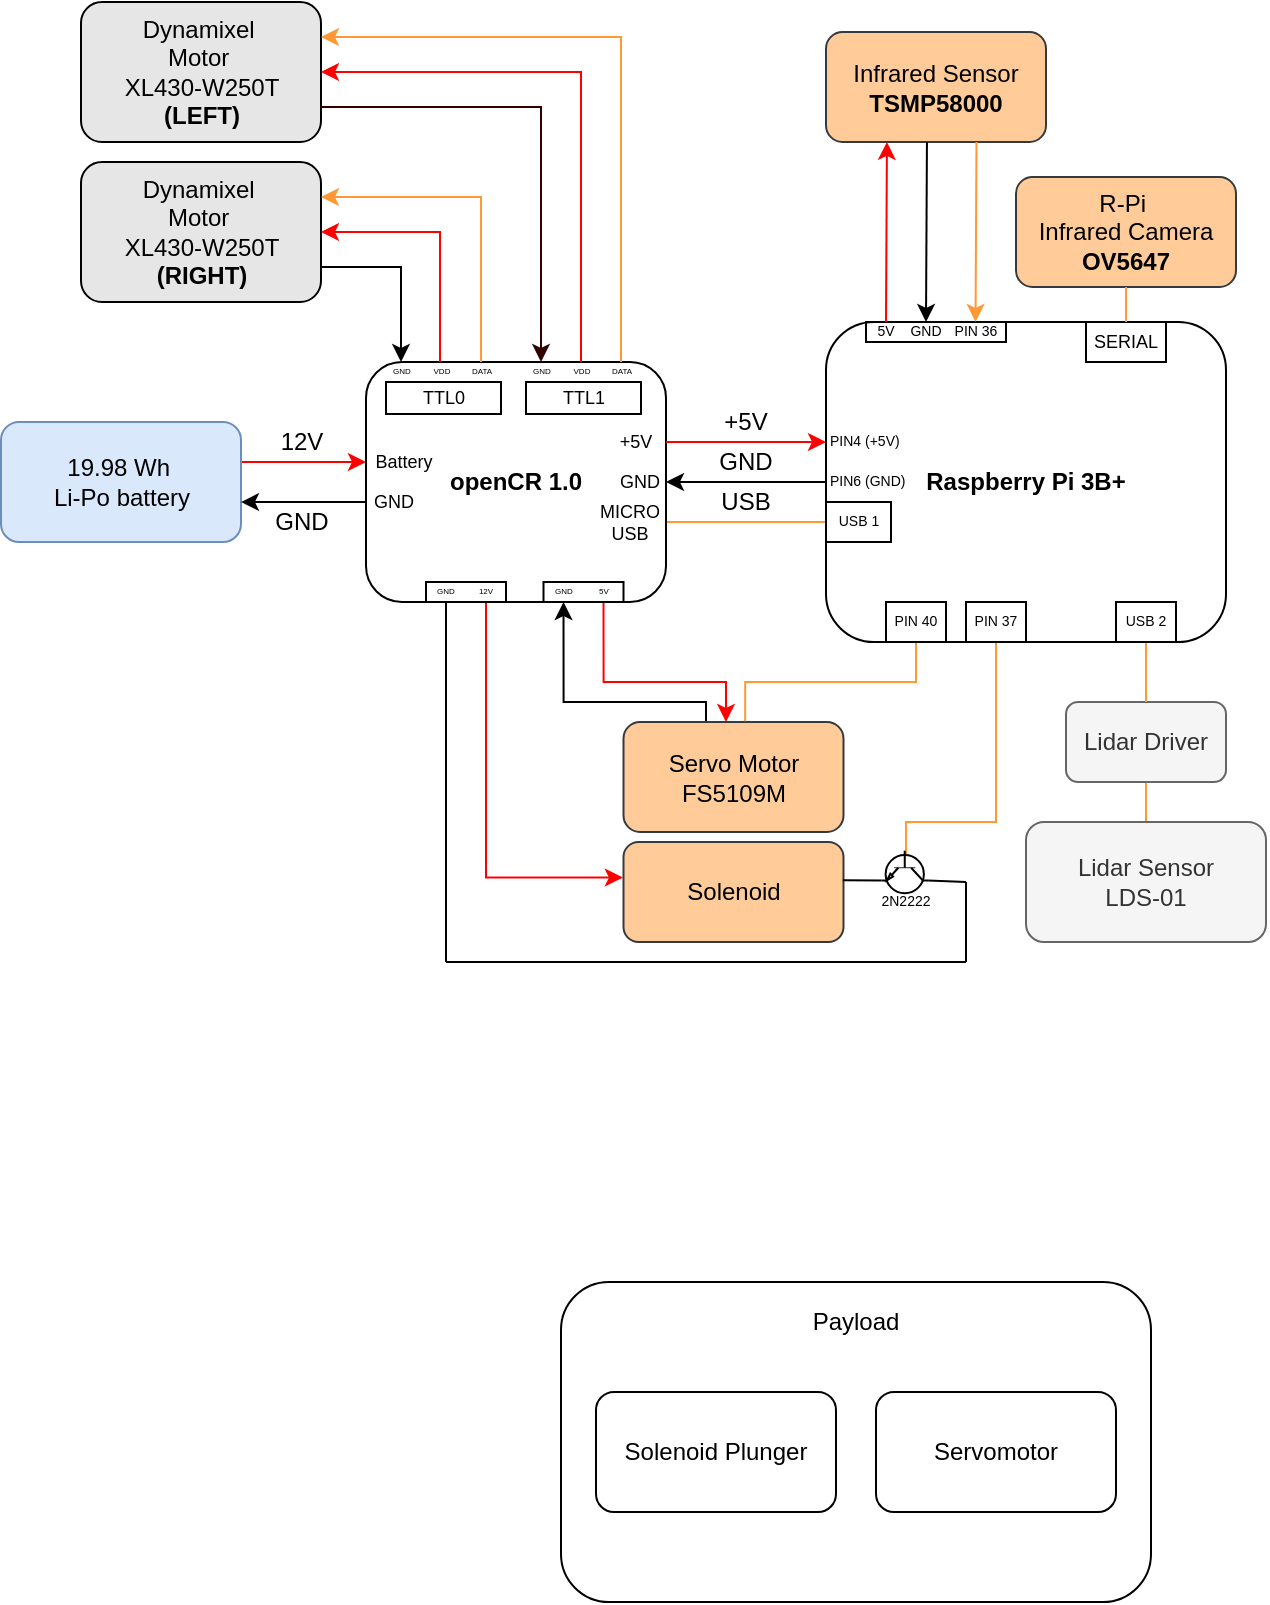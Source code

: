<mxfile version="12.7.8" type="github">
  <diagram id="C5RBs43oDa-KdzZeNtuy" name="Page-1">
    <mxGraphModel dx="1113" dy="664" grid="1" gridSize="10" guides="1" tooltips="1" connect="1" arrows="1" fold="1" page="1" pageScale="1" pageWidth="827" pageHeight="1169" math="0" shadow="0">
      <root>
        <mxCell id="WIyWlLk6GJQsqaUBKTNV-0" />
        <mxCell id="WIyWlLk6GJQsqaUBKTNV-1" parent="WIyWlLk6GJQsqaUBKTNV-0" />
        <mxCell id="-r63VeYMjiq5WX8LQAI8-0" value="&lt;b&gt;openCR 1.0&lt;/b&gt;" style="rounded=1;whiteSpace=wrap;html=1;" parent="WIyWlLk6GJQsqaUBKTNV-1" vertex="1">
          <mxGeometry x="210" y="260" width="150" height="120" as="geometry" />
        </mxCell>
        <mxCell id="C6u8oy-Dxv8HJUiQ6di3-22" style="edgeStyle=orthogonalEdgeStyle;rounded=0;orthogonalLoop=1;jettySize=auto;html=1;exitX=1;exitY=0.75;exitDx=0;exitDy=0;entryX=0.5;entryY=0;entryDx=0;entryDy=0;strokeColor=#000000;fontSize=4;fontColor=#000000;" edge="1" parent="WIyWlLk6GJQsqaUBKTNV-1" source="-r63VeYMjiq5WX8LQAI8-2" target="C6u8oy-Dxv8HJUiQ6di3-16">
          <mxGeometry relative="1" as="geometry">
            <Array as="points">
              <mxPoint x="227.5" y="213" />
            </Array>
          </mxGeometry>
        </mxCell>
        <mxCell id="-r63VeYMjiq5WX8LQAI8-2" value="Dynamixel&amp;nbsp;&lt;br&gt;Motor&amp;nbsp;&lt;br&gt;XL430-W250T&lt;br&gt;&lt;b&gt;(RIGHT)&lt;/b&gt;" style="rounded=1;whiteSpace=wrap;html=1;fillColor=#E6E6E6;" parent="WIyWlLk6GJQsqaUBKTNV-1" vertex="1">
          <mxGeometry x="67.5" y="160" width="120" height="70" as="geometry" />
        </mxCell>
        <mxCell id="C6u8oy-Dxv8HJUiQ6di3-27" style="edgeStyle=orthogonalEdgeStyle;rounded=0;orthogonalLoop=1;jettySize=auto;html=1;exitX=1;exitY=0.75;exitDx=0;exitDy=0;entryX=0.5;entryY=0;entryDx=0;entryDy=0;strokeColor=#330000;fontSize=4;fontColor=#000000;" edge="1" parent="WIyWlLk6GJQsqaUBKTNV-1" source="-r63VeYMjiq5WX8LQAI8-3" target="C6u8oy-Dxv8HJUiQ6di3-24">
          <mxGeometry relative="1" as="geometry" />
        </mxCell>
        <mxCell id="-r63VeYMjiq5WX8LQAI8-3" value="Dynamixel&amp;nbsp;&lt;br&gt;Motor&amp;nbsp;&lt;br&gt;XL430-W250T&lt;br&gt;&lt;b&gt;(LEFT)&lt;/b&gt;" style="rounded=1;whiteSpace=wrap;html=1;fillColor=#E6E6E6;" parent="WIyWlLk6GJQsqaUBKTNV-1" vertex="1">
          <mxGeometry x="67.5" y="80" width="120" height="70" as="geometry" />
        </mxCell>
        <mxCell id="-r63VeYMjiq5WX8LQAI8-6" style="edgeStyle=orthogonalEdgeStyle;rounded=0;orthogonalLoop=1;jettySize=auto;html=1;exitX=1;exitY=0.5;exitDx=0;exitDy=0;strokeColor=#FF0000;" parent="WIyWlLk6GJQsqaUBKTNV-1" source="-r63VeYMjiq5WX8LQAI8-5" target="-r63VeYMjiq5WX8LQAI8-0" edge="1">
          <mxGeometry relative="1" as="geometry">
            <Array as="points">
              <mxPoint x="147.5" y="310" />
            </Array>
          </mxGeometry>
        </mxCell>
        <mxCell id="-r63VeYMjiq5WX8LQAI8-5" value="19.98 Wh&amp;nbsp;&lt;br&gt;Li-Po battery" style="rounded=1;whiteSpace=wrap;html=1;fillColor=#dae8fc;strokeColor=#6c8ebf;" parent="WIyWlLk6GJQsqaUBKTNV-1" vertex="1">
          <mxGeometry x="27.5" y="290" width="120" height="60" as="geometry" />
        </mxCell>
        <mxCell id="-r63VeYMjiq5WX8LQAI8-7" value="12V" style="text;html=1;strokeColor=none;fillColor=none;align=center;verticalAlign=middle;whiteSpace=wrap;rounded=0;" parent="WIyWlLk6GJQsqaUBKTNV-1" vertex="1">
          <mxGeometry x="157.5" y="290" width="40" height="20" as="geometry" />
        </mxCell>
        <mxCell id="C6u8oy-Dxv8HJUiQ6di3-11" style="edgeStyle=orthogonalEdgeStyle;rounded=0;orthogonalLoop=1;jettySize=auto;html=1;exitX=0;exitY=0.75;exitDx=0;exitDy=0;strokeColor=#000000;fontSize=9;entryX=1;entryY=0.5;entryDx=0;entryDy=0;" edge="1" parent="WIyWlLk6GJQsqaUBKTNV-1" source="-r63VeYMjiq5WX8LQAI8-12" target="-r63VeYMjiq5WX8LQAI8-0">
          <mxGeometry relative="1" as="geometry">
            <mxPoint x="367.5" y="330" as="targetPoint" />
            <Array as="points">
              <mxPoint x="448" y="320" />
            </Array>
          </mxGeometry>
        </mxCell>
        <mxCell id="-r63VeYMjiq5WX8LQAI8-12" value="&lt;b&gt;Raspberry Pi 3B+&lt;/b&gt;" style="rounded=1;whiteSpace=wrap;html=1;perimeterSpacing=0;" parent="WIyWlLk6GJQsqaUBKTNV-1" vertex="1">
          <mxGeometry x="440" y="240" width="200" height="160" as="geometry" />
        </mxCell>
        <mxCell id="C6u8oy-Dxv8HJUiQ6di3-42" style="edgeStyle=orthogonalEdgeStyle;rounded=0;orthogonalLoop=1;jettySize=auto;html=1;entryX=0.5;entryY=0;entryDx=0;entryDy=0;strokeColor=#FF9933;fontSize=7;fontColor=#000000;startArrow=none;startFill=0;endArrow=none;endFill=0;" edge="1" parent="WIyWlLk6GJQsqaUBKTNV-1" source="-r63VeYMjiq5WX8LQAI8-14" target="-r63VeYMjiq5WX8LQAI8-16">
          <mxGeometry relative="1" as="geometry" />
        </mxCell>
        <mxCell id="-r63VeYMjiq5WX8LQAI8-14" value="Lidar Driver" style="rounded=1;whiteSpace=wrap;html=1;fillColor=#f5f5f5;strokeColor=#666666;fontColor=#333333;" parent="WIyWlLk6GJQsqaUBKTNV-1" vertex="1">
          <mxGeometry x="560" y="430" width="80" height="40" as="geometry" />
        </mxCell>
        <mxCell id="-r63VeYMjiq5WX8LQAI8-16" value="Lidar Sensor&lt;br&gt;LDS-01" style="rounded=1;whiteSpace=wrap;html=1;fillColor=#f5f5f5;strokeColor=#666666;fontColor=#333333;" parent="WIyWlLk6GJQsqaUBKTNV-1" vertex="1">
          <mxGeometry x="540.002" y="490" width="120" height="60" as="geometry" />
        </mxCell>
        <mxCell id="-r63VeYMjiq5WX8LQAI8-24" value="" style="rounded=1;whiteSpace=wrap;html=1;" parent="WIyWlLk6GJQsqaUBKTNV-1" vertex="1">
          <mxGeometry x="307.5" y="720" width="295" height="160" as="geometry" />
        </mxCell>
        <mxCell id="-r63VeYMjiq5WX8LQAI8-25" value="Payload" style="text;html=1;strokeColor=none;fillColor=none;align=center;verticalAlign=middle;whiteSpace=wrap;rounded=0;" parent="WIyWlLk6GJQsqaUBKTNV-1" vertex="1">
          <mxGeometry x="420" y="730" width="70" height="20" as="geometry" />
        </mxCell>
        <mxCell id="-r63VeYMjiq5WX8LQAI8-26" value="Solenoid Plunger" style="rounded=1;whiteSpace=wrap;html=1;" parent="WIyWlLk6GJQsqaUBKTNV-1" vertex="1">
          <mxGeometry x="325" y="775" width="120" height="60" as="geometry" />
        </mxCell>
        <mxCell id="-r63VeYMjiq5WX8LQAI8-27" value="Servomotor" style="rounded=1;whiteSpace=wrap;html=1;" parent="WIyWlLk6GJQsqaUBKTNV-1" vertex="1">
          <mxGeometry x="465" y="775" width="120" height="60" as="geometry" />
        </mxCell>
        <mxCell id="-r63VeYMjiq5WX8LQAI8-34" value="R-Pi&amp;nbsp;&lt;br&gt;Infrared Camera&lt;br&gt;&lt;b&gt;OV5647&lt;/b&gt;" style="rounded=1;whiteSpace=wrap;html=1;fillColor=#ffcc99;strokeColor=#36393d;" parent="WIyWlLk6GJQsqaUBKTNV-1" vertex="1">
          <mxGeometry x="535" y="167.5" width="110" height="55" as="geometry" />
        </mxCell>
        <mxCell id="C6u8oy-Dxv8HJUiQ6di3-1" value="" style="endArrow=classic;html=1;strokeColor=#000000;exitX=-0.001;exitY=0.583;exitDx=0;exitDy=0;exitPerimeter=0;entryX=1;entryY=0.667;entryDx=0;entryDy=0;entryPerimeter=0;" edge="1" parent="WIyWlLk6GJQsqaUBKTNV-1" source="-r63VeYMjiq5WX8LQAI8-0" target="-r63VeYMjiq5WX8LQAI8-5">
          <mxGeometry width="50" height="50" relative="1" as="geometry">
            <mxPoint x="227.5" y="320" as="sourcePoint" />
            <mxPoint x="147.5" y="335" as="targetPoint" />
          </mxGeometry>
        </mxCell>
        <mxCell id="C6u8oy-Dxv8HJUiQ6di3-3" value="GND" style="text;html=1;strokeColor=none;fillColor=none;align=center;verticalAlign=middle;whiteSpace=wrap;rounded=0;" vertex="1" parent="WIyWlLk6GJQsqaUBKTNV-1">
          <mxGeometry x="157.5" y="330" width="40" height="20" as="geometry" />
        </mxCell>
        <mxCell id="C6u8oy-Dxv8HJUiQ6di3-4" value="TTL0" style="text;html=1;strokeColor=#000000;fillColor=none;align=center;verticalAlign=middle;whiteSpace=wrap;rounded=0;fontSize=9;" vertex="1" parent="WIyWlLk6GJQsqaUBKTNV-1">
          <mxGeometry x="220" y="270" width="57.5" height="16" as="geometry" />
        </mxCell>
        <mxCell id="C6u8oy-Dxv8HJUiQ6di3-6" value="Battery" style="text;html=1;strokeColor=none;fillColor=none;align=center;verticalAlign=middle;whiteSpace=wrap;rounded=0;fontSize=9;" vertex="1" parent="WIyWlLk6GJQsqaUBKTNV-1">
          <mxGeometry x="210" y="300" width="37.5" height="20" as="geometry" />
        </mxCell>
        <mxCell id="C6u8oy-Dxv8HJUiQ6di3-7" value="GND" style="text;html=1;strokeColor=none;fillColor=none;align=center;verticalAlign=middle;whiteSpace=wrap;rounded=0;fontSize=9;" vertex="1" parent="WIyWlLk6GJQsqaUBKTNV-1">
          <mxGeometry x="210" y="320" width="27.5" height="20" as="geometry" />
        </mxCell>
        <mxCell id="C6u8oy-Dxv8HJUiQ6di3-8" value="GND" style="text;html=1;strokeColor=none;fillColor=none;align=center;verticalAlign=middle;whiteSpace=wrap;rounded=0;fontSize=9;" vertex="1" parent="WIyWlLk6GJQsqaUBKTNV-1">
          <mxGeometry x="332.5" y="310" width="27.5" height="20" as="geometry" />
        </mxCell>
        <mxCell id="C6u8oy-Dxv8HJUiQ6di3-9" value="+5V" style="text;html=1;strokeColor=none;fillColor=none;align=center;verticalAlign=middle;whiteSpace=wrap;rounded=0;fontSize=9;" vertex="1" parent="WIyWlLk6GJQsqaUBKTNV-1">
          <mxGeometry x="330" y="290" width="30" height="20" as="geometry" />
        </mxCell>
        <mxCell id="C6u8oy-Dxv8HJUiQ6di3-10" value="" style="endArrow=classic;html=1;strokeColor=#FF0000;fontSize=9;fontColor=#FF0000;exitX=1;exitY=0.5;exitDx=0;exitDy=0;entryX=0;entryY=0.5;entryDx=0;entryDy=0;" edge="1" parent="WIyWlLk6GJQsqaUBKTNV-1" source="C6u8oy-Dxv8HJUiQ6di3-9" target="C6u8oy-Dxv8HJUiQ6di3-37">
          <mxGeometry width="50" height="50" relative="1" as="geometry">
            <mxPoint x="367.5" y="311" as="sourcePoint" />
            <mxPoint x="448" y="301" as="targetPoint" />
          </mxGeometry>
        </mxCell>
        <mxCell id="C6u8oy-Dxv8HJUiQ6di3-14" value="+5V" style="text;html=1;strokeColor=none;fillColor=none;align=center;verticalAlign=middle;whiteSpace=wrap;rounded=0;" vertex="1" parent="WIyWlLk6GJQsqaUBKTNV-1">
          <mxGeometry x="380" y="280" width="40" height="20" as="geometry" />
        </mxCell>
        <mxCell id="C6u8oy-Dxv8HJUiQ6di3-15" value="GND" style="text;html=1;strokeColor=none;fillColor=none;align=center;verticalAlign=middle;whiteSpace=wrap;rounded=0;" vertex="1" parent="WIyWlLk6GJQsqaUBKTNV-1">
          <mxGeometry x="380" y="300" width="40" height="20" as="geometry" />
        </mxCell>
        <mxCell id="C6u8oy-Dxv8HJUiQ6di3-16" value="GND" style="text;html=1;strokeColor=none;fillColor=none;align=center;verticalAlign=middle;whiteSpace=wrap;rounded=0;fontSize=4;fontColor=#000000;" vertex="1" parent="WIyWlLk6GJQsqaUBKTNV-1">
          <mxGeometry x="217.5" y="260" width="20" height="10" as="geometry" />
        </mxCell>
        <mxCell id="C6u8oy-Dxv8HJUiQ6di3-17" value="VDD" style="text;html=1;strokeColor=none;fillColor=none;align=center;verticalAlign=middle;whiteSpace=wrap;rounded=0;fontSize=4;fontColor=#000000;" vertex="1" parent="WIyWlLk6GJQsqaUBKTNV-1">
          <mxGeometry x="237.5" y="260" width="20" height="10" as="geometry" />
        </mxCell>
        <mxCell id="C6u8oy-Dxv8HJUiQ6di3-20" style="edgeStyle=orthogonalEdgeStyle;rounded=0;orthogonalLoop=1;jettySize=auto;html=1;entryX=1;entryY=0.5;entryDx=0;entryDy=0;strokeColor=#FF0000;fontSize=4;fontColor=#000000;" edge="1" parent="WIyWlLk6GJQsqaUBKTNV-1" target="-r63VeYMjiq5WX8LQAI8-2">
          <mxGeometry relative="1" as="geometry">
            <mxPoint x="247" y="260" as="sourcePoint" />
            <Array as="points">
              <mxPoint x="247.5" y="195" />
            </Array>
          </mxGeometry>
        </mxCell>
        <mxCell id="C6u8oy-Dxv8HJUiQ6di3-21" style="edgeStyle=orthogonalEdgeStyle;rounded=0;orthogonalLoop=1;jettySize=auto;html=1;entryX=1;entryY=0.25;entryDx=0;entryDy=0;strokeColor=#FF9933;fontSize=4;fontColor=#000000;exitX=0.5;exitY=0;exitDx=0;exitDy=0;" edge="1" parent="WIyWlLk6GJQsqaUBKTNV-1" source="C6u8oy-Dxv8HJUiQ6di3-18" target="-r63VeYMjiq5WX8LQAI8-2">
          <mxGeometry relative="1" as="geometry">
            <Array as="points">
              <mxPoint x="267" y="178" />
            </Array>
          </mxGeometry>
        </mxCell>
        <mxCell id="C6u8oy-Dxv8HJUiQ6di3-18" value="DATA" style="text;html=1;strokeColor=none;fillColor=none;align=center;verticalAlign=middle;whiteSpace=wrap;rounded=0;fontSize=4;fontColor=#000000;" vertex="1" parent="WIyWlLk6GJQsqaUBKTNV-1">
          <mxGeometry x="257.5" y="260" width="20" height="10" as="geometry" />
        </mxCell>
        <mxCell id="C6u8oy-Dxv8HJUiQ6di3-23" value="TTL1" style="text;html=1;strokeColor=#000000;fillColor=none;align=center;verticalAlign=middle;whiteSpace=wrap;rounded=0;fontSize=9;" vertex="1" parent="WIyWlLk6GJQsqaUBKTNV-1">
          <mxGeometry x="290" y="270" width="57.5" height="16" as="geometry" />
        </mxCell>
        <mxCell id="C6u8oy-Dxv8HJUiQ6di3-24" value="GND" style="text;html=1;strokeColor=none;fillColor=none;align=center;verticalAlign=middle;whiteSpace=wrap;rounded=0;fontSize=4;fontColor=#000000;" vertex="1" parent="WIyWlLk6GJQsqaUBKTNV-1">
          <mxGeometry x="287.5" y="260" width="20" height="10" as="geometry" />
        </mxCell>
        <mxCell id="C6u8oy-Dxv8HJUiQ6di3-28" style="edgeStyle=orthogonalEdgeStyle;rounded=0;orthogonalLoop=1;jettySize=auto;html=1;exitX=0.5;exitY=0;exitDx=0;exitDy=0;entryX=1;entryY=0.5;entryDx=0;entryDy=0;strokeColor=#FF0000;fontSize=4;fontColor=#000000;" edge="1" parent="WIyWlLk6GJQsqaUBKTNV-1" source="C6u8oy-Dxv8HJUiQ6di3-25" target="-r63VeYMjiq5WX8LQAI8-3">
          <mxGeometry relative="1" as="geometry" />
        </mxCell>
        <mxCell id="C6u8oy-Dxv8HJUiQ6di3-25" value="VDD" style="text;html=1;strokeColor=none;fillColor=none;align=center;verticalAlign=middle;whiteSpace=wrap;rounded=0;fontSize=4;fontColor=#000000;" vertex="1" parent="WIyWlLk6GJQsqaUBKTNV-1">
          <mxGeometry x="307.5" y="260" width="20" height="10" as="geometry" />
        </mxCell>
        <mxCell id="C6u8oy-Dxv8HJUiQ6di3-29" style="edgeStyle=orthogonalEdgeStyle;rounded=0;orthogonalLoop=1;jettySize=auto;html=1;exitX=0.5;exitY=0;exitDx=0;exitDy=0;entryX=1;entryY=0.25;entryDx=0;entryDy=0;strokeColor=#FF9933;fontSize=4;fontColor=#000000;" edge="1" parent="WIyWlLk6GJQsqaUBKTNV-1" source="C6u8oy-Dxv8HJUiQ6di3-26" target="-r63VeYMjiq5WX8LQAI8-3">
          <mxGeometry relative="1" as="geometry" />
        </mxCell>
        <mxCell id="C6u8oy-Dxv8HJUiQ6di3-26" value="DATA" style="text;html=1;strokeColor=none;fillColor=none;align=center;verticalAlign=middle;whiteSpace=wrap;rounded=0;fontSize=4;fontColor=#000000;" vertex="1" parent="WIyWlLk6GJQsqaUBKTNV-1">
          <mxGeometry x="327.5" y="260" width="20" height="10" as="geometry" />
        </mxCell>
        <mxCell id="C6u8oy-Dxv8HJUiQ6di3-30" value="" style="endArrow=none;html=1;strokeColor=#FF9933;fontSize=4;fontColor=#000000;exitX=1.003;exitY=0.667;exitDx=0;exitDy=0;exitPerimeter=0;fillColor=#ffcc99;entryX=0;entryY=0.5;entryDx=0;entryDy=0;" edge="1" parent="WIyWlLk6GJQsqaUBKTNV-1" source="-r63VeYMjiq5WX8LQAI8-0" target="C6u8oy-Dxv8HJUiQ6di3-44">
          <mxGeometry width="50" height="50" relative="1" as="geometry">
            <mxPoint x="370" y="350" as="sourcePoint" />
            <mxPoint x="448" y="340" as="targetPoint" />
            <Array as="points">
              <mxPoint x="410" y="340" />
            </Array>
          </mxGeometry>
        </mxCell>
        <mxCell id="C6u8oy-Dxv8HJUiQ6di3-31" value="USB" style="text;html=1;strokeColor=none;fillColor=none;align=center;verticalAlign=middle;whiteSpace=wrap;rounded=0;" vertex="1" parent="WIyWlLk6GJQsqaUBKTNV-1">
          <mxGeometry x="380" y="320" width="40" height="20" as="geometry" />
        </mxCell>
        <mxCell id="C6u8oy-Dxv8HJUiQ6di3-33" value="MICRO&lt;br&gt;USB" style="text;html=1;strokeColor=none;fillColor=none;align=center;verticalAlign=middle;whiteSpace=wrap;rounded=0;fontSize=9;" vertex="1" parent="WIyWlLk6GJQsqaUBKTNV-1">
          <mxGeometry x="322.5" y="330" width="37.5" height="20" as="geometry" />
        </mxCell>
        <mxCell id="C6u8oy-Dxv8HJUiQ6di3-34" value="USB 1" style="text;html=1;strokeColor=none;fillColor=none;align=center;verticalAlign=middle;whiteSpace=wrap;rounded=0;fontSize=7;" vertex="1" parent="WIyWlLk6GJQsqaUBKTNV-1">
          <mxGeometry x="440" y="330" width="32.5" height="20" as="geometry" />
        </mxCell>
        <mxCell id="C6u8oy-Dxv8HJUiQ6di3-36" value="PIN6 (GND)" style="text;html=1;strokeColor=none;fillColor=none;align=left;verticalAlign=middle;whiteSpace=wrap;rounded=0;fontSize=7;" vertex="1" parent="WIyWlLk6GJQsqaUBKTNV-1">
          <mxGeometry x="440" y="310" width="42.5" height="20" as="geometry" />
        </mxCell>
        <mxCell id="C6u8oy-Dxv8HJUiQ6di3-37" value="PIN4 (+5V)" style="text;html=1;strokeColor=none;fillColor=none;align=left;verticalAlign=middle;whiteSpace=wrap;rounded=0;fontSize=7;" vertex="1" parent="WIyWlLk6GJQsqaUBKTNV-1">
          <mxGeometry x="440" y="290" width="42.5" height="20" as="geometry" />
        </mxCell>
        <mxCell id="C6u8oy-Dxv8HJUiQ6di3-38" value="SERIAL" style="text;html=1;strokeColor=#000000;fillColor=none;align=center;verticalAlign=middle;whiteSpace=wrap;rounded=0;fontSize=9;" vertex="1" parent="WIyWlLk6GJQsqaUBKTNV-1">
          <mxGeometry x="570" y="240" width="40" height="20" as="geometry" />
        </mxCell>
        <mxCell id="C6u8oy-Dxv8HJUiQ6di3-48" style="edgeStyle=orthogonalEdgeStyle;rounded=0;orthogonalLoop=1;jettySize=auto;html=1;exitX=0.5;exitY=1;exitDx=0;exitDy=0;entryX=0.5;entryY=0;entryDx=0;entryDy=0;startArrow=none;startFill=0;endArrow=none;endFill=0;strokeColor=#FF9933;fontSize=7;fontColor=#000000;" edge="1" parent="WIyWlLk6GJQsqaUBKTNV-1" source="C6u8oy-Dxv8HJUiQ6di3-40" target="-r63VeYMjiq5WX8LQAI8-14">
          <mxGeometry relative="1" as="geometry" />
        </mxCell>
        <mxCell id="C6u8oy-Dxv8HJUiQ6di3-40" value="USB 2" style="text;html=1;strokeColor=#000000;fillColor=none;align=center;verticalAlign=middle;whiteSpace=wrap;rounded=0;fontSize=7;" vertex="1" parent="WIyWlLk6GJQsqaUBKTNV-1">
          <mxGeometry x="585" y="380" width="30" height="20" as="geometry" />
        </mxCell>
        <mxCell id="C6u8oy-Dxv8HJUiQ6di3-44" value="" style="rounded=0;whiteSpace=wrap;html=1;strokeColor=#000000;fillColor=none;fontSize=7;fontColor=#000000;verticalAlign=bottom;" vertex="1" parent="WIyWlLk6GJQsqaUBKTNV-1">
          <mxGeometry x="440" y="330" width="32.5" height="20" as="geometry" />
        </mxCell>
        <mxCell id="C6u8oy-Dxv8HJUiQ6di3-54" style="edgeStyle=orthogonalEdgeStyle;rounded=0;orthogonalLoop=1;jettySize=auto;html=1;exitX=0.25;exitY=0;exitDx=0;exitDy=0;entryX=0.5;entryY=1;entryDx=0;entryDy=0;startArrow=none;startFill=0;endArrow=classic;endFill=1;strokeColor=#000000;fontSize=7;fontColor=#000000;" edge="1" parent="WIyWlLk6GJQsqaUBKTNV-1" source="C6u8oy-Dxv8HJUiQ6di3-50" target="C6u8oy-Dxv8HJUiQ6di3-52">
          <mxGeometry relative="1" as="geometry">
            <Array as="points">
              <mxPoint x="380" y="450" />
              <mxPoint x="380" y="430" />
              <mxPoint x="309" y="430" />
            </Array>
          </mxGeometry>
        </mxCell>
        <mxCell id="C6u8oy-Dxv8HJUiQ6di3-55" style="edgeStyle=orthogonalEdgeStyle;rounded=0;orthogonalLoop=1;jettySize=auto;html=1;entryX=0.5;entryY=1;entryDx=0;entryDy=0;startArrow=classic;startFill=1;endArrow=none;endFill=0;strokeColor=#FF0000;fontSize=7;fontColor=#000000;" edge="1" parent="WIyWlLk6GJQsqaUBKTNV-1" source="C6u8oy-Dxv8HJUiQ6di3-50" target="C6u8oy-Dxv8HJUiQ6di3-53">
          <mxGeometry relative="1" as="geometry">
            <Array as="points">
              <mxPoint x="390" y="420" />
              <mxPoint x="329" y="420" />
            </Array>
          </mxGeometry>
        </mxCell>
        <mxCell id="C6u8oy-Dxv8HJUiQ6di3-50" value="Servo Motor&lt;br&gt;FS5109M" style="rounded=1;whiteSpace=wrap;html=1;fillColor=#ffcc99;strokeColor=#36393d;" vertex="1" parent="WIyWlLk6GJQsqaUBKTNV-1">
          <mxGeometry x="338.75" y="440" width="110" height="55" as="geometry" />
        </mxCell>
        <mxCell id="C6u8oy-Dxv8HJUiQ6di3-51" value="" style="rounded=0;whiteSpace=wrap;html=1;strokeColor=#000000;fillColor=none;fontSize=7;fontColor=#000000;verticalAlign=bottom;" vertex="1" parent="WIyWlLk6GJQsqaUBKTNV-1">
          <mxGeometry x="298.75" y="370" width="40" height="10" as="geometry" />
        </mxCell>
        <mxCell id="C6u8oy-Dxv8HJUiQ6di3-52" value="GND" style="text;html=1;strokeColor=none;fillColor=none;align=center;verticalAlign=middle;whiteSpace=wrap;rounded=0;fontSize=4;fontColor=#000000;" vertex="1" parent="WIyWlLk6GJQsqaUBKTNV-1">
          <mxGeometry x="298.75" y="370" width="20" height="10" as="geometry" />
        </mxCell>
        <mxCell id="C6u8oy-Dxv8HJUiQ6di3-53" value="5V" style="text;html=1;strokeColor=none;fillColor=none;align=center;verticalAlign=middle;whiteSpace=wrap;rounded=0;fontSize=4;fontColor=#000000;" vertex="1" parent="WIyWlLk6GJQsqaUBKTNV-1">
          <mxGeometry x="318.75" y="370" width="20" height="10" as="geometry" />
        </mxCell>
        <mxCell id="C6u8oy-Dxv8HJUiQ6di3-58" style="edgeStyle=orthogonalEdgeStyle;rounded=0;orthogonalLoop=1;jettySize=auto;html=1;exitX=0.5;exitY=1;exitDx=0;exitDy=0;entryX=0.553;entryY=-0.007;entryDx=0;entryDy=0;entryPerimeter=0;startArrow=none;startFill=0;endArrow=none;endFill=0;strokeColor=#FF9933;fontSize=7;fontColor=#000000;" edge="1" parent="WIyWlLk6GJQsqaUBKTNV-1" source="C6u8oy-Dxv8HJUiQ6di3-57" target="C6u8oy-Dxv8HJUiQ6di3-50">
          <mxGeometry relative="1" as="geometry">
            <Array as="points">
              <mxPoint x="485" y="420" />
              <mxPoint x="400" y="420" />
            </Array>
          </mxGeometry>
        </mxCell>
        <mxCell id="C6u8oy-Dxv8HJUiQ6di3-57" value="PIN 40" style="text;html=1;strokeColor=#000000;fillColor=none;align=center;verticalAlign=middle;whiteSpace=wrap;rounded=0;fontSize=7;" vertex="1" parent="WIyWlLk6GJQsqaUBKTNV-1">
          <mxGeometry x="470" y="380" width="30" height="20" as="geometry" />
        </mxCell>
        <mxCell id="C6u8oy-Dxv8HJUiQ6di3-68" style="edgeStyle=orthogonalEdgeStyle;rounded=0;orthogonalLoop=1;jettySize=auto;html=1;exitX=0.5;exitY=1;exitDx=0;exitDy=0;startArrow=none;startFill=0;endArrow=none;endFill=0;strokeColor=#FF9933;fontSize=7;fontColor=#000000;entryX=0;entryY=0.5;entryDx=0;entryDy=0;entryPerimeter=0;" edge="1" parent="WIyWlLk6GJQsqaUBKTNV-1" source="C6u8oy-Dxv8HJUiQ6di3-59" target="C6u8oy-Dxv8HJUiQ6di3-75">
          <mxGeometry relative="1" as="geometry">
            <mxPoint x="490" y="540" as="targetPoint" />
            <Array as="points">
              <mxPoint x="525" y="490" />
              <mxPoint x="480" y="490" />
              <mxPoint x="480" y="525" />
              <mxPoint x="479" y="525" />
            </Array>
          </mxGeometry>
        </mxCell>
        <mxCell id="C6u8oy-Dxv8HJUiQ6di3-59" value="PIN 37" style="text;html=1;strokeColor=#000000;fillColor=none;align=center;verticalAlign=middle;whiteSpace=wrap;rounded=0;fontSize=7;" vertex="1" parent="WIyWlLk6GJQsqaUBKTNV-1">
          <mxGeometry x="510" y="380" width="30" height="20" as="geometry" />
        </mxCell>
        <mxCell id="C6u8oy-Dxv8HJUiQ6di3-60" value="GND" style="text;html=1;strokeColor=none;fillColor=none;align=center;verticalAlign=middle;whiteSpace=wrap;rounded=0;fontSize=4;fontColor=#000000;" vertex="1" parent="WIyWlLk6GJQsqaUBKTNV-1">
          <mxGeometry x="240" y="370" width="20" height="10" as="geometry" />
        </mxCell>
        <mxCell id="C6u8oy-Dxv8HJUiQ6di3-61" value="12V" style="text;html=1;strokeColor=none;fillColor=none;align=center;verticalAlign=middle;whiteSpace=wrap;rounded=0;fontSize=4;fontColor=#000000;" vertex="1" parent="WIyWlLk6GJQsqaUBKTNV-1">
          <mxGeometry x="260" y="370" width="20" height="10" as="geometry" />
        </mxCell>
        <mxCell id="C6u8oy-Dxv8HJUiQ6di3-67" style="edgeStyle=orthogonalEdgeStyle;rounded=0;orthogonalLoop=1;jettySize=auto;html=1;exitX=0.75;exitY=1;exitDx=0;exitDy=0;entryX=-0.003;entryY=0.356;entryDx=0;entryDy=0;entryPerimeter=0;startArrow=none;startFill=0;endArrow=classic;endFill=1;strokeColor=#FF0000;fontSize=7;fontColor=#000000;" edge="1" parent="WIyWlLk6GJQsqaUBKTNV-1" source="C6u8oy-Dxv8HJUiQ6di3-62" target="C6u8oy-Dxv8HJUiQ6di3-65">
          <mxGeometry relative="1" as="geometry" />
        </mxCell>
        <mxCell id="C6u8oy-Dxv8HJUiQ6di3-62" value="" style="rounded=0;whiteSpace=wrap;html=1;strokeColor=#000000;fillColor=none;fontSize=7;fontColor=#000000;align=left;" vertex="1" parent="WIyWlLk6GJQsqaUBKTNV-1">
          <mxGeometry x="240" y="370" width="40" height="10" as="geometry" />
        </mxCell>
        <mxCell id="C6u8oy-Dxv8HJUiQ6di3-65" value="Solenoid" style="rounded=1;whiteSpace=wrap;html=1;fillColor=#ffcc99;strokeColor=#36393d;" vertex="1" parent="WIyWlLk6GJQsqaUBKTNV-1">
          <mxGeometry x="338.75" y="500" width="110" height="50" as="geometry" />
        </mxCell>
        <mxCell id="C6u8oy-Dxv8HJUiQ6di3-73" value="" style="endArrow=none;html=1;strokeColor=#000000;fontSize=7;fontColor=#000000;entryX=0.25;entryY=1;entryDx=0;entryDy=0;" edge="1" parent="WIyWlLk6GJQsqaUBKTNV-1" target="C6u8oy-Dxv8HJUiQ6di3-62">
          <mxGeometry width="50" height="50" relative="1" as="geometry">
            <mxPoint x="250" y="560" as="sourcePoint" />
            <mxPoint x="267.5" y="430" as="targetPoint" />
          </mxGeometry>
        </mxCell>
        <mxCell id="C6u8oy-Dxv8HJUiQ6di3-75" value="" style="verticalLabelPosition=bottom;shadow=0;dashed=0;align=center;html=1;verticalAlign=top;shape=mxgraph.electrical.transistors.npn_transistor_1;rotation=90;" vertex="1" parent="WIyWlLk6GJQsqaUBKTNV-1">
          <mxGeometry x="468.75" y="500" width="21.25" height="30" as="geometry" />
        </mxCell>
        <mxCell id="C6u8oy-Dxv8HJUiQ6di3-78" value="" style="endArrow=none;html=1;strokeColor=#000000;fontSize=7;fontColor=#000000;" edge="1" parent="WIyWlLk6GJQsqaUBKTNV-1">
          <mxGeometry width="50" height="50" relative="1" as="geometry">
            <mxPoint x="250" y="560" as="sourcePoint" />
            <mxPoint x="510" y="560" as="targetPoint" />
            <Array as="points">
              <mxPoint x="380" y="560" />
            </Array>
          </mxGeometry>
        </mxCell>
        <mxCell id="C6u8oy-Dxv8HJUiQ6di3-79" value="" style="endArrow=none;html=1;strokeColor=#000000;fontSize=7;fontColor=#000000;" edge="1" parent="WIyWlLk6GJQsqaUBKTNV-1">
          <mxGeometry width="50" height="50" relative="1" as="geometry">
            <mxPoint x="510" y="560" as="sourcePoint" />
            <mxPoint x="510" y="520" as="targetPoint" />
          </mxGeometry>
        </mxCell>
        <mxCell id="C6u8oy-Dxv8HJUiQ6di3-81" value="" style="endArrow=none;html=1;strokeColor=#000000;fontSize=7;fontColor=#000000;exitX=0.997;exitY=0.383;exitDx=0;exitDy=0;exitPerimeter=0;entryX=0.7;entryY=1;entryDx=0;entryDy=0;entryPerimeter=0;" edge="1" parent="WIyWlLk6GJQsqaUBKTNV-1" source="C6u8oy-Dxv8HJUiQ6di3-65" target="C6u8oy-Dxv8HJUiQ6di3-75">
          <mxGeometry width="50" height="50" relative="1" as="geometry">
            <mxPoint x="452.283" y="547.62" as="sourcePoint" />
            <mxPoint x="470.22" y="547.37" as="targetPoint" />
          </mxGeometry>
        </mxCell>
        <mxCell id="C6u8oy-Dxv8HJUiQ6di3-84" value="" style="endArrow=none;html=1;strokeColor=#000000;fontSize=7;fontColor=#000000;exitX=0.7;exitY=0;exitDx=0;exitDy=0;exitPerimeter=0;" edge="1" parent="WIyWlLk6GJQsqaUBKTNV-1" source="C6u8oy-Dxv8HJUiQ6di3-75">
          <mxGeometry width="50" height="50" relative="1" as="geometry">
            <mxPoint x="430" y="530" as="sourcePoint" />
            <mxPoint x="510" y="520" as="targetPoint" />
          </mxGeometry>
        </mxCell>
        <mxCell id="C6u8oy-Dxv8HJUiQ6di3-85" value="2N2222" style="text;html=1;strokeColor=none;fillColor=none;align=center;verticalAlign=middle;whiteSpace=wrap;rounded=0;fontSize=7;fontColor=#000000;" vertex="1" parent="WIyWlLk6GJQsqaUBKTNV-1">
          <mxGeometry x="460" y="520" width="40" height="20" as="geometry" />
        </mxCell>
        <mxCell id="C6u8oy-Dxv8HJUiQ6di3-86" value="" style="text;html=1;strokeColor=#000000;fillColor=none;align=center;verticalAlign=middle;whiteSpace=wrap;rounded=0;fontSize=7;" vertex="1" parent="WIyWlLk6GJQsqaUBKTNV-1">
          <mxGeometry x="460" y="240" width="70" height="10" as="geometry" />
        </mxCell>
        <mxCell id="C6u8oy-Dxv8HJUiQ6di3-87" value="5V" style="text;html=1;strokeColor=none;fillColor=none;align=center;verticalAlign=middle;whiteSpace=wrap;rounded=0;fontSize=7;fontColor=#000000;" vertex="1" parent="WIyWlLk6GJQsqaUBKTNV-1">
          <mxGeometry x="460" y="240" width="20" height="10" as="geometry" />
        </mxCell>
        <mxCell id="C6u8oy-Dxv8HJUiQ6di3-88" value="GND" style="text;html=1;strokeColor=none;fillColor=none;align=center;verticalAlign=middle;whiteSpace=wrap;rounded=0;fontSize=7;fontColor=#000000;" vertex="1" parent="WIyWlLk6GJQsqaUBKTNV-1">
          <mxGeometry x="480" y="240" width="20" height="10" as="geometry" />
        </mxCell>
        <mxCell id="C6u8oy-Dxv8HJUiQ6di3-89" value="PIN 36" style="text;html=1;strokeColor=none;fillColor=none;align=center;verticalAlign=middle;whiteSpace=wrap;rounded=0;fontSize=7;fontColor=#000000;" vertex="1" parent="WIyWlLk6GJQsqaUBKTNV-1">
          <mxGeometry x="500" y="240" width="30" height="10" as="geometry" />
        </mxCell>
        <mxCell id="C6u8oy-Dxv8HJUiQ6di3-91" value="Infrared Sensor&lt;br&gt;&lt;b&gt;TSMP58000&lt;/b&gt;" style="rounded=1;whiteSpace=wrap;html=1;fillColor=#ffcc99;strokeColor=#36393d;" vertex="1" parent="WIyWlLk6GJQsqaUBKTNV-1">
          <mxGeometry x="440" y="95" width="110" height="55" as="geometry" />
        </mxCell>
        <mxCell id="C6u8oy-Dxv8HJUiQ6di3-93" value="" style="endArrow=none;html=1;strokeColor=#FF9933;fontSize=7;fontColor=#000000;exitX=0.5;exitY=0;exitDx=0;exitDy=0;entryX=0.5;entryY=1;entryDx=0;entryDy=0;" edge="1" parent="WIyWlLk6GJQsqaUBKTNV-1" source="C6u8oy-Dxv8HJUiQ6di3-38" target="-r63VeYMjiq5WX8LQAI8-34">
          <mxGeometry width="50" height="50" relative="1" as="geometry">
            <mxPoint x="520" y="210" as="sourcePoint" />
            <mxPoint x="570" y="160" as="targetPoint" />
          </mxGeometry>
        </mxCell>
        <mxCell id="C6u8oy-Dxv8HJUiQ6di3-94" value="" style="endArrow=none;html=1;strokeColor=#FF0000;fontSize=7;fontColor=#000000;entryX=0.5;entryY=0;entryDx=0;entryDy=0;exitX=0.277;exitY=0.999;exitDx=0;exitDy=0;exitPerimeter=0;startArrow=classic;startFill=1;" edge="1" parent="WIyWlLk6GJQsqaUBKTNV-1" source="C6u8oy-Dxv8HJUiQ6di3-91" target="C6u8oy-Dxv8HJUiQ6di3-87">
          <mxGeometry width="50" height="50" relative="1" as="geometry">
            <mxPoint x="520" y="210" as="sourcePoint" />
            <mxPoint x="570" y="160" as="targetPoint" />
          </mxGeometry>
        </mxCell>
        <mxCell id="C6u8oy-Dxv8HJUiQ6di3-95" value="" style="endArrow=classic;html=1;strokeColor=#000000;fontSize=7;fontColor=#000000;entryX=0.5;entryY=0;entryDx=0;entryDy=0;exitX=0.277;exitY=0.999;exitDx=0;exitDy=0;exitPerimeter=0;endFill=1;" edge="1" parent="WIyWlLk6GJQsqaUBKTNV-1">
          <mxGeometry width="50" height="50" relative="1" as="geometry">
            <mxPoint x="490.47" y="149.945" as="sourcePoint" />
            <mxPoint x="490" y="240" as="targetPoint" />
          </mxGeometry>
        </mxCell>
        <mxCell id="C6u8oy-Dxv8HJUiQ6di3-96" value="" style="endArrow=classic;html=1;strokeColor=#FF9933;fontSize=7;fontColor=#000000;entryX=0.5;entryY=0;entryDx=0;entryDy=0;exitX=0.277;exitY=0.999;exitDx=0;exitDy=0;exitPerimeter=0;endFill=1;" edge="1" parent="WIyWlLk6GJQsqaUBKTNV-1">
          <mxGeometry width="50" height="50" relative="1" as="geometry">
            <mxPoint x="515.24" y="149.945" as="sourcePoint" />
            <mxPoint x="514.77" y="240" as="targetPoint" />
          </mxGeometry>
        </mxCell>
      </root>
    </mxGraphModel>
  </diagram>
</mxfile>
